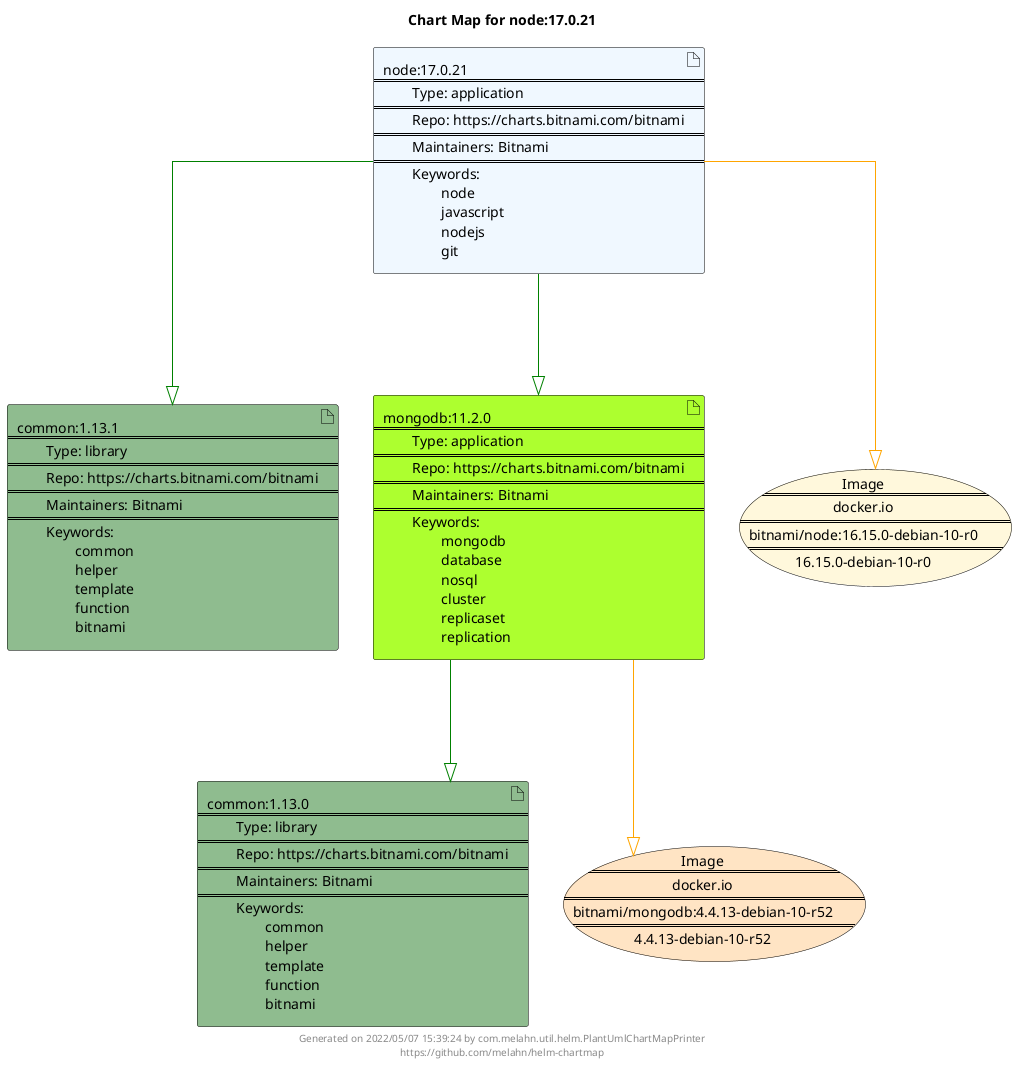 @startuml
skinparam linetype ortho
skinparam backgroundColor white
skinparam usecaseBorderColor black
skinparam usecaseArrowColor LightSlateGray
skinparam artifactBorderColor black
skinparam artifactArrowColor LightSlateGray

title Chart Map for node:17.0.21

'There are 4 referenced Helm Charts
artifact "common:1.13.1\n====\n\tType: library\n====\n\tRepo: https://charts.bitnami.com/bitnami\n====\n\tMaintainers: Bitnami\n====\n\tKeywords: \n\t\tcommon\n\t\thelper\n\t\ttemplate\n\t\tfunction\n\t\tbitnami" as common_1_13_1 #DarkSeaGreen
artifact "node:17.0.21\n====\n\tType: application\n====\n\tRepo: https://charts.bitnami.com/bitnami\n====\n\tMaintainers: Bitnami\n====\n\tKeywords: \n\t\tnode\n\t\tjavascript\n\t\tnodejs\n\t\tgit" as node_17_0_21 #AliceBlue
artifact "common:1.13.0\n====\n\tType: library\n====\n\tRepo: https://charts.bitnami.com/bitnami\n====\n\tMaintainers: Bitnami\n====\n\tKeywords: \n\t\tcommon\n\t\thelper\n\t\ttemplate\n\t\tfunction\n\t\tbitnami" as common_1_13_0 #DarkSeaGreen
artifact "mongodb:11.2.0\n====\n\tType: application\n====\n\tRepo: https://charts.bitnami.com/bitnami\n====\n\tMaintainers: Bitnami\n====\n\tKeywords: \n\t\tmongodb\n\t\tdatabase\n\t\tnosql\n\t\tcluster\n\t\treplicaset\n\t\treplication" as mongodb_11_2_0 #GreenYellow

'There are 2 referenced Docker Images
usecase "Image\n====\ndocker.io\n====\nbitnami/mongodb:4.4.13-debian-10-r52\n====\n4.4.13-debian-10-r52" as docker_io_bitnami_mongodb_4_4_13_debian_10_r52 #Bisque
usecase "Image\n====\ndocker.io\n====\nbitnami/node:16.15.0-debian-10-r0\n====\n16.15.0-debian-10-r0" as docker_io_bitnami_node_16_15_0_debian_10_r0 #Cornsilk

'Chart Dependencies
node_17_0_21--[#green]-|>mongodb_11_2_0
mongodb_11_2_0--[#green]-|>common_1_13_0
node_17_0_21--[#green]-|>common_1_13_1
node_17_0_21--[#orange]-|>docker_io_bitnami_node_16_15_0_debian_10_r0
mongodb_11_2_0--[#orange]-|>docker_io_bitnami_mongodb_4_4_13_debian_10_r52

center footer Generated on 2022/05/07 15:39:24 by com.melahn.util.helm.PlantUmlChartMapPrinter\nhttps://github.com/melahn/helm-chartmap
@enduml

